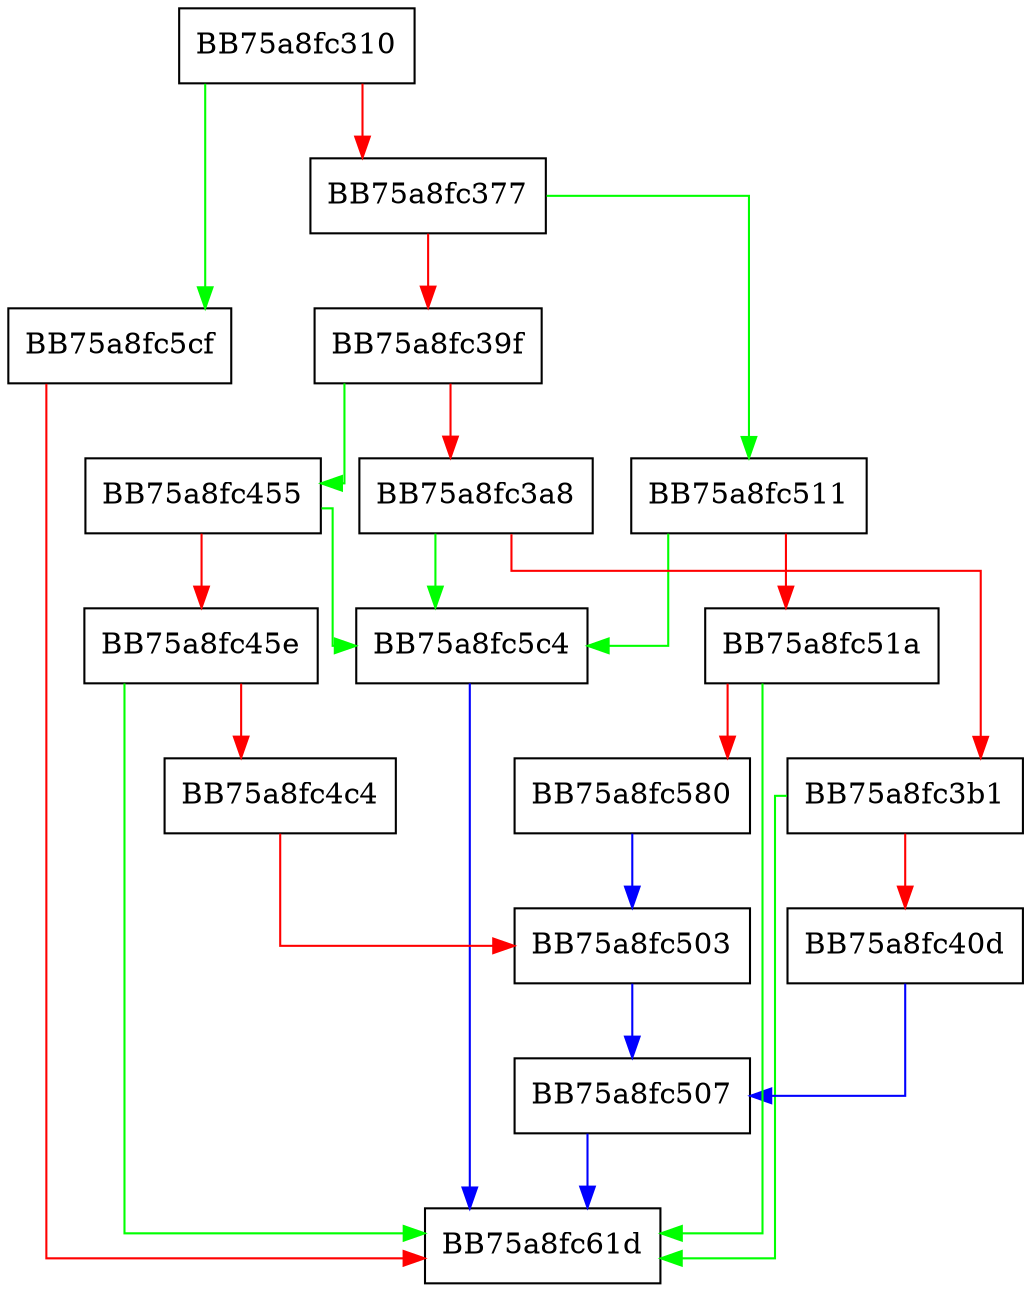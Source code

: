 digraph set_filtered_process_list {
  node [shape="box"];
  graph [splines=ortho];
  BB75a8fc310 -> BB75a8fc5cf [color="green"];
  BB75a8fc310 -> BB75a8fc377 [color="red"];
  BB75a8fc377 -> BB75a8fc511 [color="green"];
  BB75a8fc377 -> BB75a8fc39f [color="red"];
  BB75a8fc39f -> BB75a8fc455 [color="green"];
  BB75a8fc39f -> BB75a8fc3a8 [color="red"];
  BB75a8fc3a8 -> BB75a8fc5c4 [color="green"];
  BB75a8fc3a8 -> BB75a8fc3b1 [color="red"];
  BB75a8fc3b1 -> BB75a8fc61d [color="green"];
  BB75a8fc3b1 -> BB75a8fc40d [color="red"];
  BB75a8fc40d -> BB75a8fc507 [color="blue"];
  BB75a8fc455 -> BB75a8fc5c4 [color="green"];
  BB75a8fc455 -> BB75a8fc45e [color="red"];
  BB75a8fc45e -> BB75a8fc61d [color="green"];
  BB75a8fc45e -> BB75a8fc4c4 [color="red"];
  BB75a8fc4c4 -> BB75a8fc503 [color="red"];
  BB75a8fc503 -> BB75a8fc507 [color="blue"];
  BB75a8fc507 -> BB75a8fc61d [color="blue"];
  BB75a8fc511 -> BB75a8fc5c4 [color="green"];
  BB75a8fc511 -> BB75a8fc51a [color="red"];
  BB75a8fc51a -> BB75a8fc61d [color="green"];
  BB75a8fc51a -> BB75a8fc580 [color="red"];
  BB75a8fc580 -> BB75a8fc503 [color="blue"];
  BB75a8fc5c4 -> BB75a8fc61d [color="blue"];
  BB75a8fc5cf -> BB75a8fc61d [color="red"];
}
